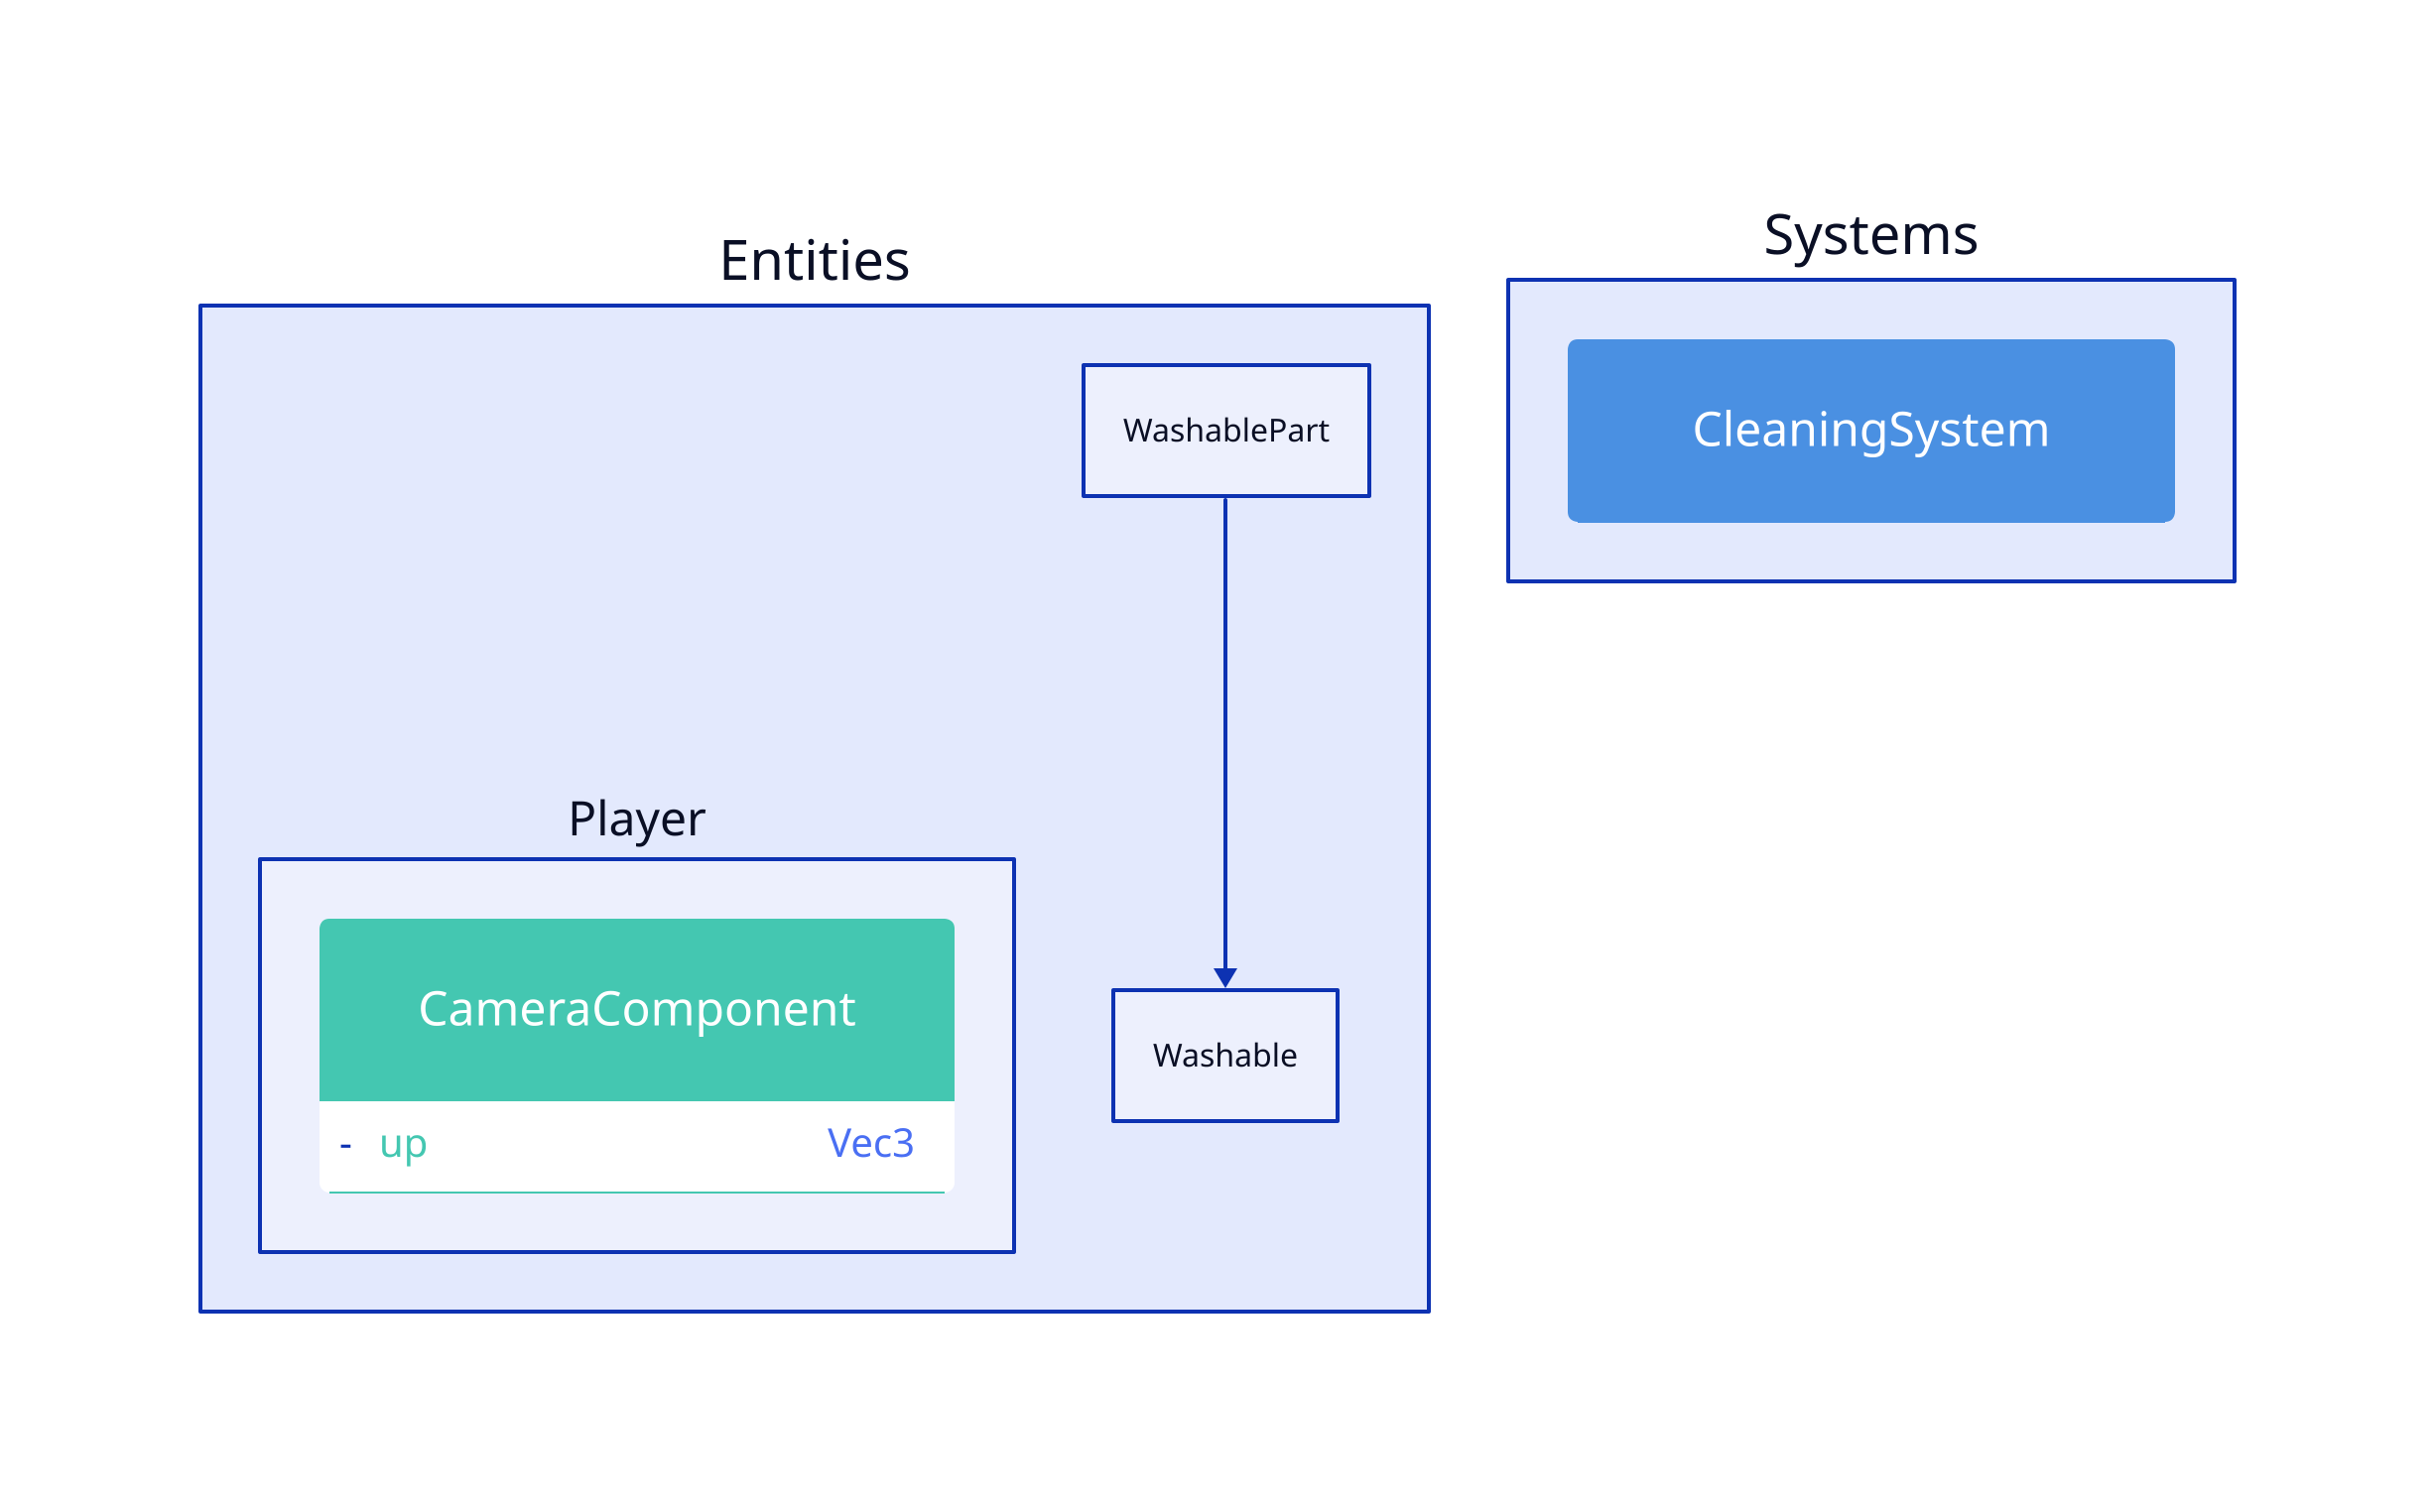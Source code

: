 # Systems
classes: {
  RenderSystem: {
    style: {
      stroke-width: 0
      fill: "#44C7B1"
      border-radius: 5
    }
  }

  CleaningSystem: {
    style: {
      stroke-width: 0
      # Blue
      fill: "#4A90E2"
      border-radius: 5
    }
  }

  GameStatusSystem: {
    style: {
      stroke-width: 0
      # Grey
      fill: "#9B9B9B"
      border-radius: 5
    }
  }
}

# Entity & Components
Entities: {
  PlayerEntity: {
    label: Player

    CameraComponent: {
      class: RenderSystem
      shape: class

      - up: Vec3
    }
  }

  WashableEntity: {
    label: Washable
  }

  WashablePartEntity: {
    label: WashablePart
  }

  # Relationships
  WashableEntity <- WashablePartEntity
}

# Systems
Systems: {
  CleaningSystem: {
    class: CleaningSystem
    shape: class
  }
}
